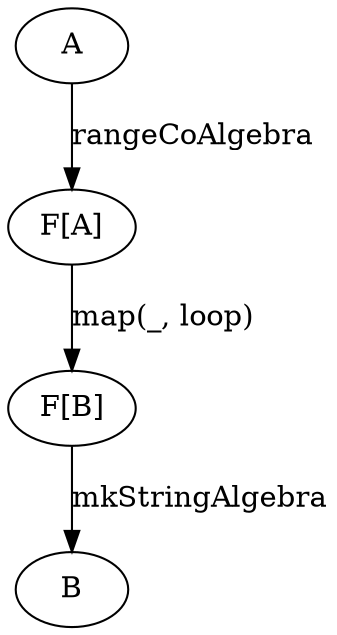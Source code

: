 digraph {
    anaFA[label="F[A]" class="disabled"]
    cataFA[label="F[B]"]

    anaA[label=A class="disabled"]
    cataA[label=B]


    anaA  -> anaFA[label=rangeCoAlgebra class="disabled"]
    anaFA -> cataFA[label="map(_, loop)" class="disabled"]
    cataFA -> cataA[label=mkStringAlgebra class="disabled"]
}
